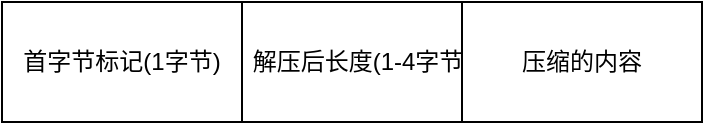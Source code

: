 <mxfile version="13.6.5" type="github">
  <diagram id="xf-iEPwp9Bf8BJmKoq6V" name="Page-1">
    <mxGraphModel dx="872" dy="514" grid="1" gridSize="10" guides="1" tooltips="1" connect="1" arrows="1" fold="1" page="1" pageScale="1" pageWidth="827" pageHeight="1169" math="0" shadow="0">
      <root>
        <mxCell id="0" />
        <mxCell id="1" parent="0" />
        <mxCell id="6JNmanVoaxUq880A8T53-1" value="首字节标记(1字节)" style="rounded=0;whiteSpace=wrap;html=1;" vertex="1" parent="1">
          <mxGeometry x="90" y="200" width="120" height="60" as="geometry" />
        </mxCell>
        <mxCell id="6JNmanVoaxUq880A8T53-2" value="解压后长度(1-4字节)" style="rounded=0;whiteSpace=wrap;html=1;" vertex="1" parent="1">
          <mxGeometry x="210" y="200" width="120" height="60" as="geometry" />
        </mxCell>
        <mxCell id="6JNmanVoaxUq880A8T53-3" value="压缩的内容" style="rounded=0;whiteSpace=wrap;html=1;" vertex="1" parent="1">
          <mxGeometry x="320" y="200" width="120" height="60" as="geometry" />
        </mxCell>
      </root>
    </mxGraphModel>
  </diagram>
</mxfile>
